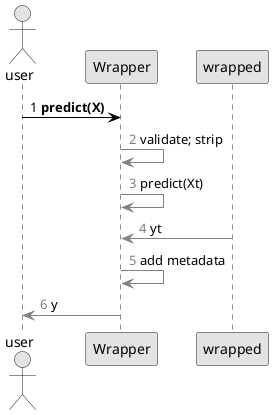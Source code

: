 @startuml

skinparam monochrome true
skinparam shadowing false

actor user

participant Wrapper

participant wrapped

autonumber 1 "<font color=black>"
user -[#black]> Wrapper : **predict(X)**
autonumber 2 "<font color=grey>"
Wrapper -[#grey]> Wrapper : validate; strip
Wrapper -[#grey]> Wrapper : predict(Xt)
wrapped -[#grey]> Wrapper : yt
Wrapper -[#grey]> Wrapper : add metadata
Wrapper -[#grey]> user : y

@enduml
